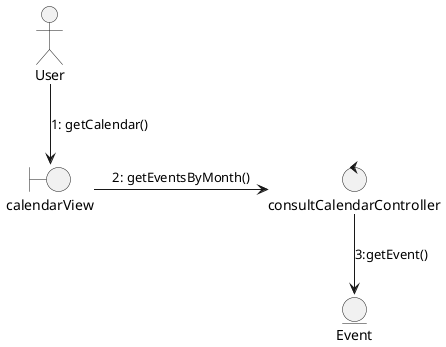 @startuml Consultar Calendario
actor User as User

boundary "calendarView" as view
control "consultCalendarController" as controller
entity Event as E
User --> view  : "1: getCalendar()"
view-r->controller :"2: getEventsByMonth()"
controller-->E :"3:getEvent()"
@enduml